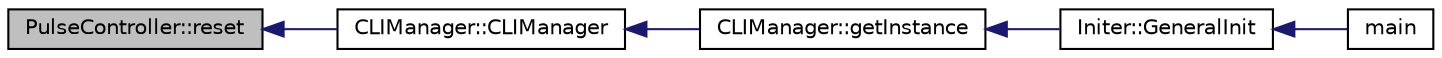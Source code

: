 digraph "PulseController::reset"
{
  edge [fontname="Helvetica",fontsize="10",labelfontname="Helvetica",labelfontsize="10"];
  node [fontname="Helvetica",fontsize="10",shape=record];
  rankdir="LR";
  Node51 [label="PulseController::reset",height=0.2,width=0.4,color="black", fillcolor="grey75", style="filled", fontcolor="black"];
  Node51 -> Node52 [dir="back",color="midnightblue",fontsize="10",style="solid",fontname="Helvetica"];
  Node52 [label="CLIManager::CLIManager",height=0.2,width=0.4,color="black", fillcolor="white", style="filled",URL="$class_c_l_i_manager.html#aa6a57394f40679877ef36f4e8fbcd2bf"];
  Node52 -> Node53 [dir="back",color="midnightblue",fontsize="10",style="solid",fontname="Helvetica"];
  Node53 [label="CLIManager::getInstance",height=0.2,width=0.4,color="black", fillcolor="white", style="filled",URL="$class_c_l_i_manager.html#a30fd449e0fea9cf14f56bf1ae17934ce"];
  Node53 -> Node54 [dir="back",color="midnightblue",fontsize="10",style="solid",fontname="Helvetica"];
  Node54 [label="Initer::GeneralInit",height=0.2,width=0.4,color="black", fillcolor="white", style="filled",URL="$class_initer.html#a088e4b7a4395c32a5bbe932c3db35054"];
  Node54 -> Node55 [dir="back",color="midnightblue",fontsize="10",style="solid",fontname="Helvetica"];
  Node55 [label="main",height=0.2,width=0.4,color="black", fillcolor="white", style="filled",URL="$main_8cpp.html#a0ddf1224851353fc92bfbff6f499fa97",tooltip="main "];
}
